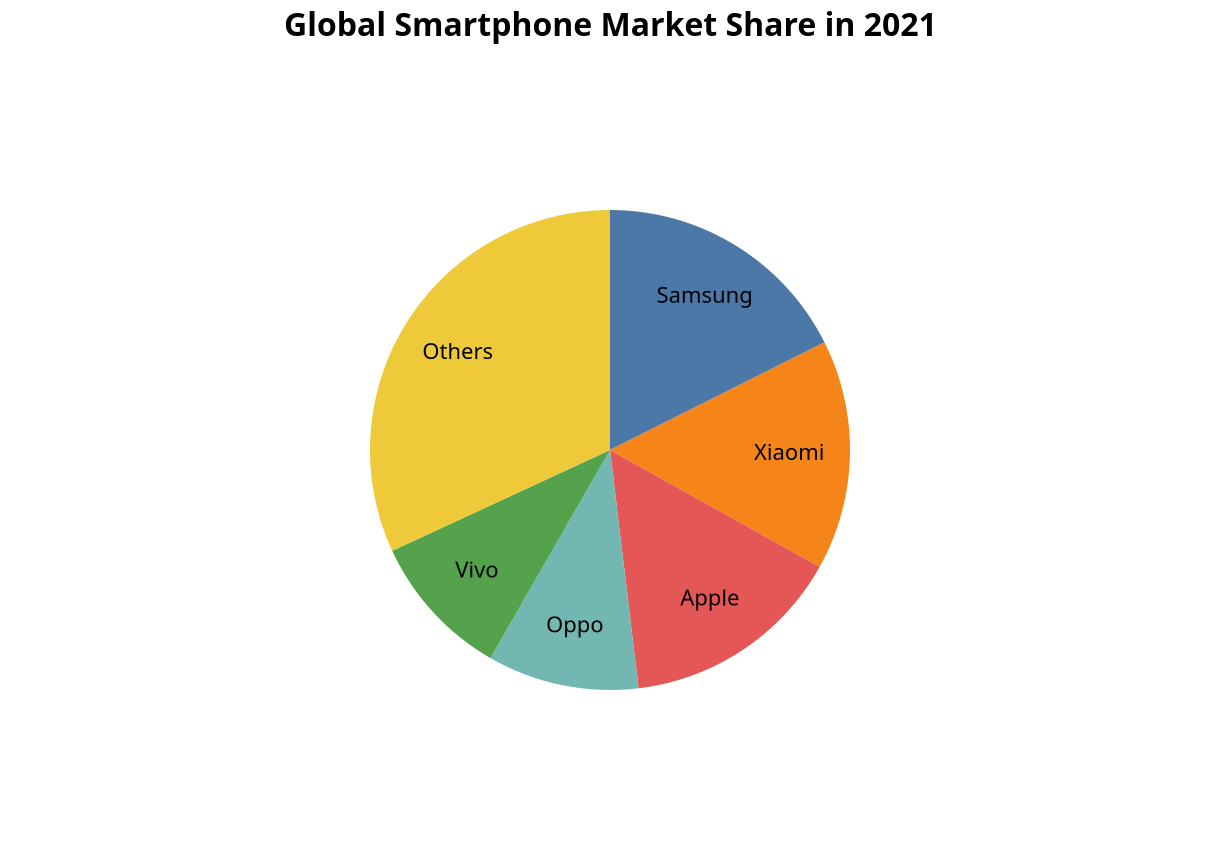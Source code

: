 {
    "$schema": "https://vega.github.io/schema/vega-lite/v5.json",
    "title": {
      "text": "Global Smartphone Market Share in 2021",
      "fontSize": 16,
      "fontWeight": "bold"
    },
    "config": {
      "legend": {
        "labelFontSize": 11,
        "titleFontSize": 12,
        "titleFontWeight": "bold"
      }
    },
    "width": 600, "height": 400,
    "data": {
      "values": [        
        {"index": 1, "brand": "Samsung", "share": 17.6},
        {"index": 2, "brand": "Xiaomi", "share": 15.5},
        {"index": 3, "brand": "Apple", "share": 15.0},
        {"index": 4, "brand": "Oppo", "share": 10.2},
        {"index": 5, "brand": "Vivo", "share": 9.8},
        {"index": 6, "brand": "Others", "share": 31.9}
      ]
    },
    "encoding": {
      "theta": {
        "field": "share",
        "type": "quantitative",
        "stack": true,
        "sort": {"field": "index", "order": "ascending"}
      },
      "color": {
        "field": "brand",
        "type": "nominal",
        "legend": null,
        "sort": {"field": "index", "order": "ascending"}
      },
      "order": {
        "field": "index",
        "type": "quantitative"
      }
    },
    "layer": [{
      "mark": {"type": "arc", "outerRadius": 120}
    }, {
      "mark": {"type": "text", "radius": 90},
      "encoding": {
        "text": {"field": "brand", "type": "nominal"},
        "color": {"value": "black"}
      }
    }]
}
